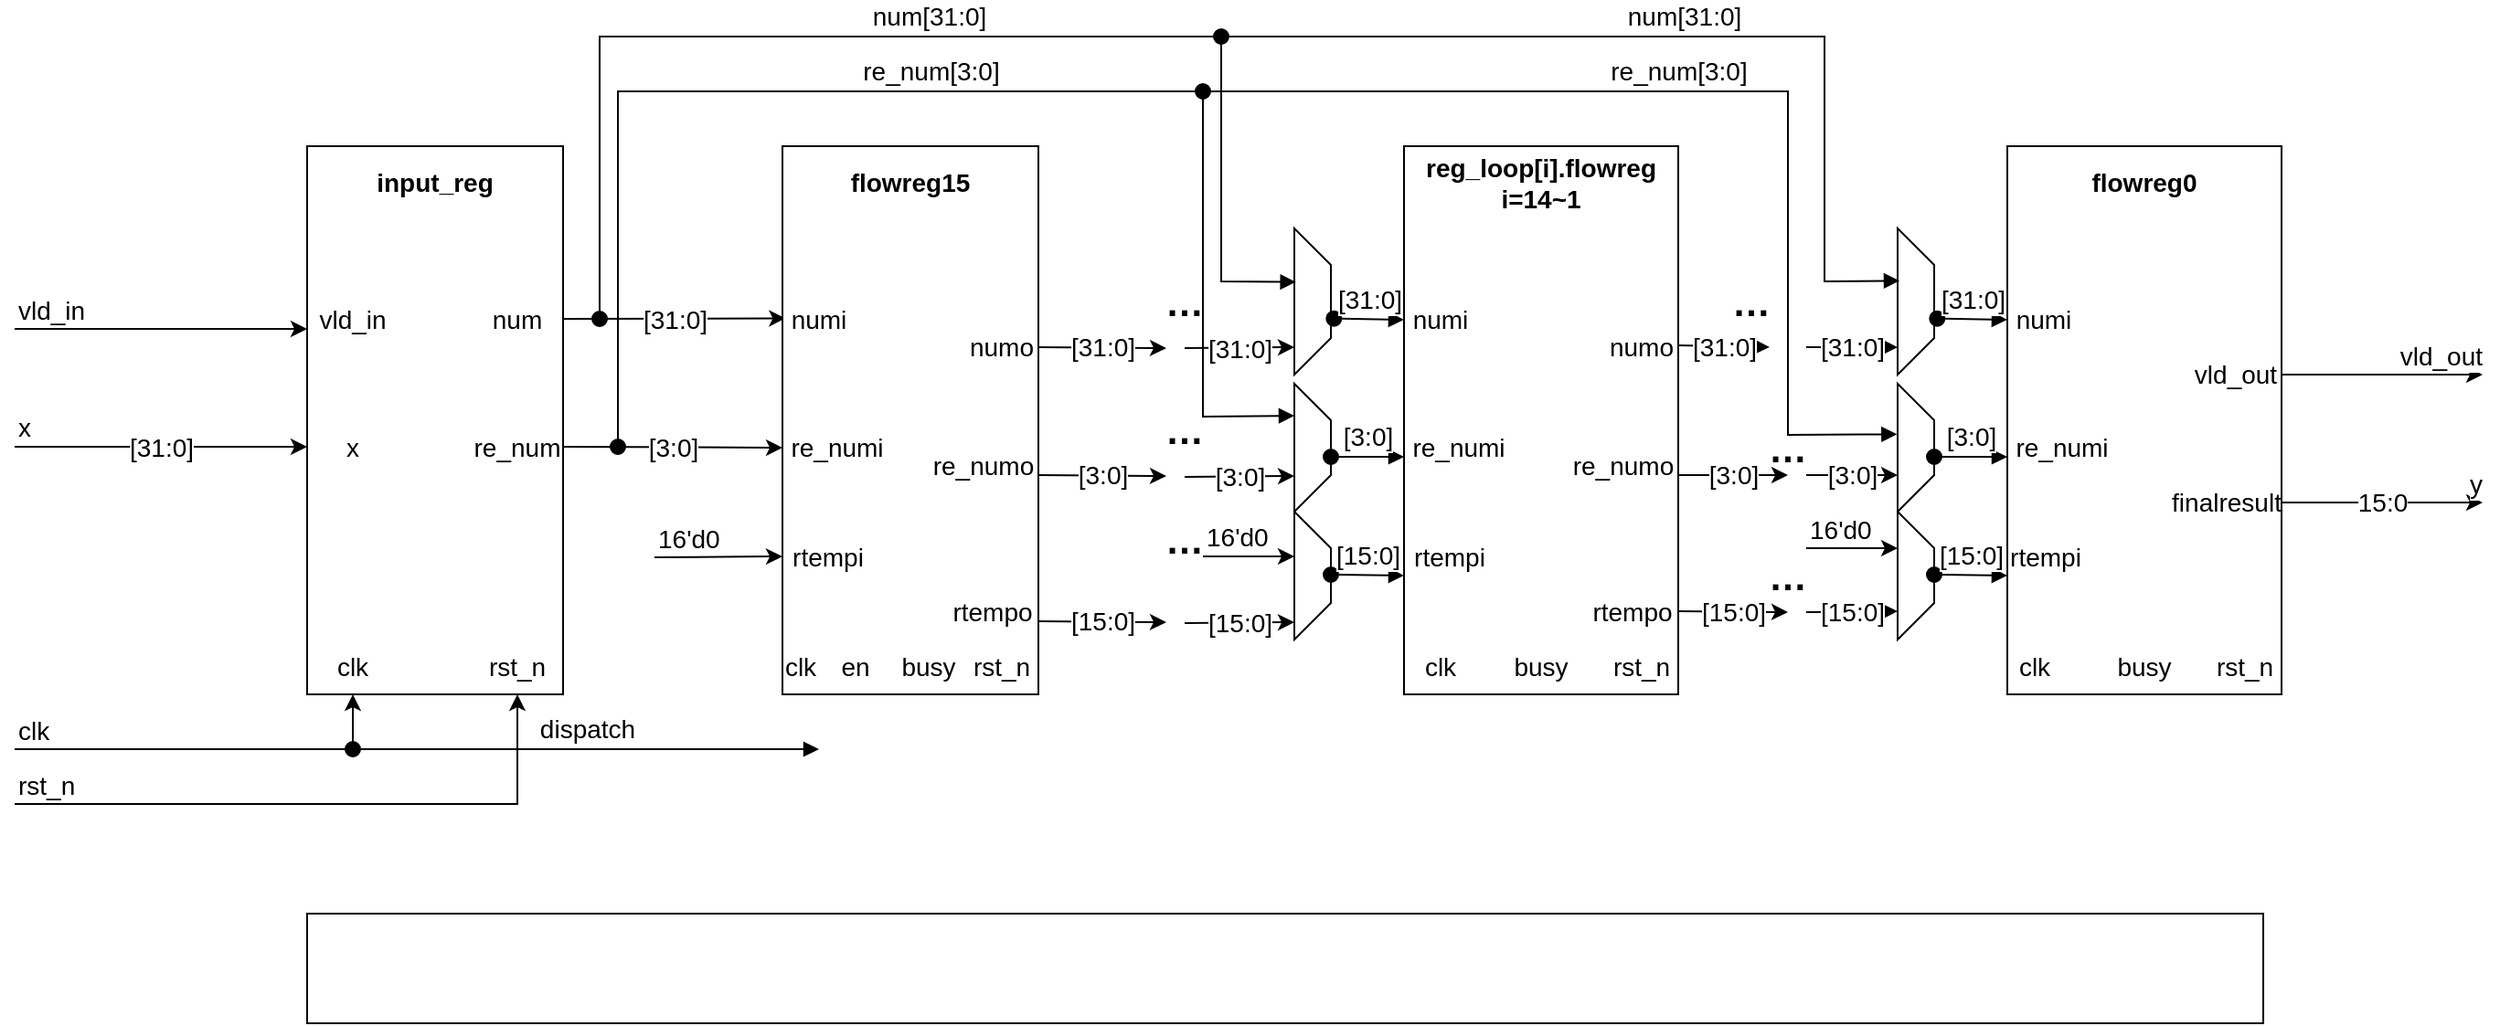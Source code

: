 <mxfile version="20.5.3" type="github">
  <diagram id="6UM_mQ-8TQhk4CjloPjo" name="第 1 页">
    <mxGraphModel dx="627" dy="429" grid="1" gridSize="10" guides="1" tooltips="1" connect="1" arrows="1" fold="1" page="1" pageScale="1" pageWidth="827" pageHeight="1169" math="0" shadow="0">
      <root>
        <mxCell id="0" />
        <mxCell id="1" parent="0" />
        <mxCell id="tsMORkh10g2GEG3-gYEs-1" value="" style="rounded=0;whiteSpace=wrap;html=1;" vertex="1" parent="1">
          <mxGeometry x="260" y="100" width="140" height="300" as="geometry" />
        </mxCell>
        <mxCell id="tsMORkh10g2GEG3-gYEs-2" value="&lt;b&gt;&lt;font style=&quot;font-size: 14px;&quot;&gt;input_reg&lt;/font&gt;&lt;/b&gt;" style="text;html=1;strokeColor=none;fillColor=none;align=center;verticalAlign=middle;whiteSpace=wrap;rounded=0;" vertex="1" parent="1">
          <mxGeometry x="295" y="100" width="70" height="40" as="geometry" />
        </mxCell>
        <mxCell id="tsMORkh10g2GEG3-gYEs-3" value="clk" style="text;html=1;strokeColor=none;fillColor=none;align=center;verticalAlign=middle;whiteSpace=wrap;rounded=0;fontSize=14;" vertex="1" parent="1">
          <mxGeometry x="260" y="370" width="50" height="30" as="geometry" />
        </mxCell>
        <mxCell id="tsMORkh10g2GEG3-gYEs-4" value="rst_n" style="text;html=1;strokeColor=none;fillColor=none;align=center;verticalAlign=middle;whiteSpace=wrap;rounded=0;fontSize=14;" vertex="1" parent="1">
          <mxGeometry x="350" y="370" width="50" height="30" as="geometry" />
        </mxCell>
        <mxCell id="tsMORkh10g2GEG3-gYEs-5" value="vld_in" style="text;html=1;strokeColor=none;fillColor=none;align=center;verticalAlign=middle;whiteSpace=wrap;rounded=0;fontSize=14;" vertex="1" parent="1">
          <mxGeometry x="255" y="180" width="60" height="30" as="geometry" />
        </mxCell>
        <mxCell id="tsMORkh10g2GEG3-gYEs-6" value="x" style="text;html=1;strokeColor=none;fillColor=none;align=center;verticalAlign=middle;whiteSpace=wrap;rounded=0;fontSize=14;" vertex="1" parent="1">
          <mxGeometry x="255" y="250" width="60" height="30" as="geometry" />
        </mxCell>
        <mxCell id="tsMORkh10g2GEG3-gYEs-7" value="num" style="text;html=1;strokeColor=none;fillColor=none;align=center;verticalAlign=middle;whiteSpace=wrap;rounded=0;fontSize=14;" vertex="1" parent="1">
          <mxGeometry x="345" y="180" width="60" height="30" as="geometry" />
        </mxCell>
        <mxCell id="tsMORkh10g2GEG3-gYEs-8" value="re_num" style="text;html=1;strokeColor=none;fillColor=none;align=center;verticalAlign=middle;whiteSpace=wrap;rounded=0;fontSize=14;" vertex="1" parent="1">
          <mxGeometry x="345" y="250" width="60" height="30" as="geometry" />
        </mxCell>
        <mxCell id="tsMORkh10g2GEG3-gYEs-10" value="" style="endArrow=classic;html=1;rounded=0;fontSize=14;" edge="1" parent="1">
          <mxGeometry relative="1" as="geometry">
            <mxPoint x="100" y="200" as="sourcePoint" />
            <mxPoint x="260" y="200" as="targetPoint" />
          </mxGeometry>
        </mxCell>
        <mxCell id="tsMORkh10g2GEG3-gYEs-12" value="vld_in" style="edgeLabel;resizable=0;html=1;align=left;verticalAlign=bottom;fontSize=14;" connectable="0" vertex="1" parent="tsMORkh10g2GEG3-gYEs-10">
          <mxGeometry x="-1" relative="1" as="geometry" />
        </mxCell>
        <mxCell id="tsMORkh10g2GEG3-gYEs-14" value="" style="endArrow=classic;html=1;rounded=0;fontSize=14;" edge="1" parent="1">
          <mxGeometry relative="1" as="geometry">
            <mxPoint x="100" y="264.5" as="sourcePoint" />
            <mxPoint x="260" y="264.5" as="targetPoint" />
          </mxGeometry>
        </mxCell>
        <mxCell id="tsMORkh10g2GEG3-gYEs-15" value="[31:0]" style="edgeLabel;resizable=0;html=1;align=center;verticalAlign=middle;fontSize=14;" connectable="0" vertex="1" parent="tsMORkh10g2GEG3-gYEs-14">
          <mxGeometry relative="1" as="geometry" />
        </mxCell>
        <mxCell id="tsMORkh10g2GEG3-gYEs-16" value="x" style="edgeLabel;resizable=0;html=1;align=left;verticalAlign=bottom;fontSize=14;" connectable="0" vertex="1" parent="tsMORkh10g2GEG3-gYEs-14">
          <mxGeometry x="-1" relative="1" as="geometry" />
        </mxCell>
        <mxCell id="tsMORkh10g2GEG3-gYEs-17" value="" style="endArrow=classic;html=1;rounded=0;fontSize=14;entryX=0.012;entryY=0.314;entryDx=0;entryDy=0;entryPerimeter=0;" edge="1" parent="1" target="tsMORkh10g2GEG3-gYEs-21">
          <mxGeometry relative="1" as="geometry">
            <mxPoint x="400" y="194.5" as="sourcePoint" />
            <mxPoint x="500" y="194.5" as="targetPoint" />
          </mxGeometry>
        </mxCell>
        <mxCell id="tsMORkh10g2GEG3-gYEs-18" value="[31:0]" style="edgeLabel;resizable=0;html=1;align=center;verticalAlign=middle;fontSize=14;" connectable="0" vertex="1" parent="tsMORkh10g2GEG3-gYEs-17">
          <mxGeometry relative="1" as="geometry" />
        </mxCell>
        <mxCell id="tsMORkh10g2GEG3-gYEs-19" value="" style="endArrow=classic;html=1;rounded=0;fontSize=14;" edge="1" parent="1">
          <mxGeometry relative="1" as="geometry">
            <mxPoint x="400" y="264.5" as="sourcePoint" />
            <mxPoint x="520" y="265" as="targetPoint" />
          </mxGeometry>
        </mxCell>
        <mxCell id="tsMORkh10g2GEG3-gYEs-20" value="[3:0]" style="edgeLabel;resizable=0;html=1;align=center;verticalAlign=middle;fontSize=14;" connectable="0" vertex="1" parent="tsMORkh10g2GEG3-gYEs-19">
          <mxGeometry relative="1" as="geometry" />
        </mxCell>
        <mxCell id="tsMORkh10g2GEG3-gYEs-21" value="" style="rounded=0;whiteSpace=wrap;html=1;fontSize=14;" vertex="1" parent="1">
          <mxGeometry x="520" y="100" width="140" height="300" as="geometry" />
        </mxCell>
        <mxCell id="tsMORkh10g2GEG3-gYEs-22" value="&lt;span style=&quot;font-size: 14px;&quot;&gt;&lt;b&gt;flowreg15&lt;/b&gt;&lt;/span&gt;" style="text;html=1;strokeColor=none;fillColor=none;align=center;verticalAlign=middle;whiteSpace=wrap;rounded=0;" vertex="1" parent="1">
          <mxGeometry x="555" y="100" width="70" height="40" as="geometry" />
        </mxCell>
        <mxCell id="tsMORkh10g2GEG3-gYEs-23" value="clk" style="text;html=1;strokeColor=none;fillColor=none;align=center;verticalAlign=middle;whiteSpace=wrap;rounded=0;fontSize=14;" vertex="1" parent="1">
          <mxGeometry x="505" y="370" width="50" height="30" as="geometry" />
        </mxCell>
        <mxCell id="tsMORkh10g2GEG3-gYEs-24" value="rst_n" style="text;html=1;strokeColor=none;fillColor=none;align=center;verticalAlign=middle;whiteSpace=wrap;rounded=0;fontSize=14;" vertex="1" parent="1">
          <mxGeometry x="615" y="370" width="50" height="30" as="geometry" />
        </mxCell>
        <mxCell id="tsMORkh10g2GEG3-gYEs-25" value="en" style="text;html=1;strokeColor=none;fillColor=none;align=center;verticalAlign=middle;whiteSpace=wrap;rounded=0;fontSize=14;" vertex="1" parent="1">
          <mxGeometry x="530" y="370" width="60" height="30" as="geometry" />
        </mxCell>
        <mxCell id="tsMORkh10g2GEG3-gYEs-26" value="numi" style="text;html=1;strokeColor=none;fillColor=none;align=center;verticalAlign=middle;whiteSpace=wrap;rounded=0;fontSize=14;" vertex="1" parent="1">
          <mxGeometry x="510" y="180" width="60" height="30" as="geometry" />
        </mxCell>
        <mxCell id="tsMORkh10g2GEG3-gYEs-27" value="re_numi" style="text;html=1;strokeColor=none;fillColor=none;align=center;verticalAlign=middle;whiteSpace=wrap;rounded=0;fontSize=14;" vertex="1" parent="1">
          <mxGeometry x="520" y="250" width="60" height="30" as="geometry" />
        </mxCell>
        <mxCell id="tsMORkh10g2GEG3-gYEs-28" value="rtempi" style="text;html=1;strokeColor=none;fillColor=none;align=center;verticalAlign=middle;whiteSpace=wrap;rounded=0;fontSize=14;" vertex="1" parent="1">
          <mxGeometry x="515" y="310" width="60" height="30" as="geometry" />
        </mxCell>
        <mxCell id="tsMORkh10g2GEG3-gYEs-29" value="numo" style="text;html=1;strokeColor=none;fillColor=none;align=center;verticalAlign=middle;whiteSpace=wrap;rounded=0;fontSize=14;" vertex="1" parent="1">
          <mxGeometry x="610" y="195" width="60" height="30" as="geometry" />
        </mxCell>
        <mxCell id="tsMORkh10g2GEG3-gYEs-30" value="re_numo" style="text;html=1;strokeColor=none;fillColor=none;align=center;verticalAlign=middle;whiteSpace=wrap;rounded=0;fontSize=14;" vertex="1" parent="1">
          <mxGeometry x="600" y="260" width="60" height="30" as="geometry" />
        </mxCell>
        <mxCell id="tsMORkh10g2GEG3-gYEs-31" value="rtempo" style="text;html=1;strokeColor=none;fillColor=none;align=center;verticalAlign=middle;whiteSpace=wrap;rounded=0;fontSize=14;" vertex="1" parent="1">
          <mxGeometry x="605" y="340" width="60" height="30" as="geometry" />
        </mxCell>
        <mxCell id="tsMORkh10g2GEG3-gYEs-32" value="busy" style="text;html=1;strokeColor=none;fillColor=none;align=center;verticalAlign=middle;whiteSpace=wrap;rounded=0;fontSize=14;" vertex="1" parent="1">
          <mxGeometry x="570" y="370" width="60" height="30" as="geometry" />
        </mxCell>
        <mxCell id="tsMORkh10g2GEG3-gYEs-33" value="" style="endArrow=classic;html=1;rounded=0;fontSize=14;" edge="1" parent="1">
          <mxGeometry relative="1" as="geometry">
            <mxPoint x="450" y="325" as="sourcePoint" />
            <mxPoint x="520" y="324.5" as="targetPoint" />
          </mxGeometry>
        </mxCell>
        <mxCell id="tsMORkh10g2GEG3-gYEs-35" value="16&#39;d0" style="edgeLabel;resizable=0;html=1;align=left;verticalAlign=bottom;fontSize=14;" connectable="0" vertex="1" parent="tsMORkh10g2GEG3-gYEs-33">
          <mxGeometry x="-1" relative="1" as="geometry" />
        </mxCell>
        <mxCell id="tsMORkh10g2GEG3-gYEs-36" value="" style="rounded=0;whiteSpace=wrap;html=1;fontSize=14;" vertex="1" parent="1">
          <mxGeometry x="860" y="100" width="150" height="300" as="geometry" />
        </mxCell>
        <mxCell id="tsMORkh10g2GEG3-gYEs-37" value="&lt;span style=&quot;font-size: 14px;&quot;&gt;&lt;b&gt;reg_loop[i].flowreg&lt;br&gt;i=14~1&lt;br&gt;&lt;/b&gt;&lt;/span&gt;" style="text;html=1;strokeColor=none;fillColor=none;align=center;verticalAlign=middle;whiteSpace=wrap;rounded=0;" vertex="1" parent="1">
          <mxGeometry x="900" y="100" width="70" height="40" as="geometry" />
        </mxCell>
        <mxCell id="tsMORkh10g2GEG3-gYEs-38" value="clk" style="text;html=1;strokeColor=none;fillColor=none;align=center;verticalAlign=middle;whiteSpace=wrap;rounded=0;fontSize=14;" vertex="1" parent="1">
          <mxGeometry x="855" y="370" width="50" height="30" as="geometry" />
        </mxCell>
        <mxCell id="tsMORkh10g2GEG3-gYEs-39" value="busy" style="text;html=1;strokeColor=none;fillColor=none;align=center;verticalAlign=middle;whiteSpace=wrap;rounded=0;fontSize=14;" vertex="1" parent="1">
          <mxGeometry x="905" y="370" width="60" height="30" as="geometry" />
        </mxCell>
        <mxCell id="tsMORkh10g2GEG3-gYEs-40" value="rst_n" style="text;html=1;strokeColor=none;fillColor=none;align=center;verticalAlign=middle;whiteSpace=wrap;rounded=0;fontSize=14;" vertex="1" parent="1">
          <mxGeometry x="965" y="370" width="50" height="30" as="geometry" />
        </mxCell>
        <mxCell id="tsMORkh10g2GEG3-gYEs-41" value="numi" style="text;html=1;strokeColor=none;fillColor=none;align=center;verticalAlign=middle;whiteSpace=wrap;rounded=0;fontSize=14;" vertex="1" parent="1">
          <mxGeometry x="850" y="180" width="60" height="30" as="geometry" />
        </mxCell>
        <mxCell id="tsMORkh10g2GEG3-gYEs-42" value="re_numi" style="text;html=1;strokeColor=none;fillColor=none;align=center;verticalAlign=middle;whiteSpace=wrap;rounded=0;fontSize=14;" vertex="1" parent="1">
          <mxGeometry x="860" y="250" width="60" height="30" as="geometry" />
        </mxCell>
        <mxCell id="tsMORkh10g2GEG3-gYEs-43" value="rtempi" style="text;html=1;strokeColor=none;fillColor=none;align=center;verticalAlign=middle;whiteSpace=wrap;rounded=0;fontSize=14;" vertex="1" parent="1">
          <mxGeometry x="855" y="310" width="60" height="30" as="geometry" />
        </mxCell>
        <mxCell id="tsMORkh10g2GEG3-gYEs-44" value="numo" style="text;html=1;strokeColor=none;fillColor=none;align=center;verticalAlign=middle;whiteSpace=wrap;rounded=0;fontSize=14;" vertex="1" parent="1">
          <mxGeometry x="960" y="195" width="60" height="30" as="geometry" />
        </mxCell>
        <mxCell id="tsMORkh10g2GEG3-gYEs-45" value="re_numo" style="text;html=1;strokeColor=none;fillColor=none;align=center;verticalAlign=middle;whiteSpace=wrap;rounded=0;fontSize=14;" vertex="1" parent="1">
          <mxGeometry x="950" y="260" width="60" height="30" as="geometry" />
        </mxCell>
        <mxCell id="tsMORkh10g2GEG3-gYEs-46" value="rtempo" style="text;html=1;strokeColor=none;fillColor=none;align=center;verticalAlign=middle;whiteSpace=wrap;rounded=0;fontSize=14;" vertex="1" parent="1">
          <mxGeometry x="955" y="340" width="60" height="30" as="geometry" />
        </mxCell>
        <mxCell id="tsMORkh10g2GEG3-gYEs-47" value="" style="endArrow=classic;html=1;rounded=0;fontSize=14;" edge="1" parent="1">
          <mxGeometry relative="1" as="geometry">
            <mxPoint x="660" y="210" as="sourcePoint" />
            <mxPoint x="730" y="210.5" as="targetPoint" />
          </mxGeometry>
        </mxCell>
        <mxCell id="tsMORkh10g2GEG3-gYEs-48" value="[31:0]" style="edgeLabel;resizable=0;html=1;align=center;verticalAlign=middle;fontSize=14;" connectable="0" vertex="1" parent="tsMORkh10g2GEG3-gYEs-47">
          <mxGeometry relative="1" as="geometry" />
        </mxCell>
        <mxCell id="tsMORkh10g2GEG3-gYEs-49" value="" style="endArrow=classic;html=1;rounded=0;fontSize=14;" edge="1" parent="1">
          <mxGeometry relative="1" as="geometry">
            <mxPoint x="660" y="280" as="sourcePoint" />
            <mxPoint x="730" y="280.5" as="targetPoint" />
          </mxGeometry>
        </mxCell>
        <mxCell id="tsMORkh10g2GEG3-gYEs-50" value="[3:0]" style="edgeLabel;resizable=0;html=1;align=center;verticalAlign=middle;fontSize=14;" connectable="0" vertex="1" parent="tsMORkh10g2GEG3-gYEs-49">
          <mxGeometry relative="1" as="geometry" />
        </mxCell>
        <mxCell id="tsMORkh10g2GEG3-gYEs-51" value="" style="endArrow=classic;html=1;rounded=0;fontSize=14;" edge="1" parent="1">
          <mxGeometry relative="1" as="geometry">
            <mxPoint x="660" y="360" as="sourcePoint" />
            <mxPoint x="730" y="360.5" as="targetPoint" />
          </mxGeometry>
        </mxCell>
        <mxCell id="tsMORkh10g2GEG3-gYEs-52" value="[15:0]" style="edgeLabel;resizable=0;html=1;align=center;verticalAlign=middle;fontSize=14;" connectable="0" vertex="1" parent="tsMORkh10g2GEG3-gYEs-51">
          <mxGeometry relative="1" as="geometry" />
        </mxCell>
        <mxCell id="tsMORkh10g2GEG3-gYEs-59" value="&lt;b&gt;&lt;font style=&quot;font-size: 21px;&quot;&gt;…&lt;/font&gt;&lt;/b&gt;" style="text;html=1;strokeColor=none;fillColor=none;align=center;verticalAlign=middle;whiteSpace=wrap;rounded=0;fontSize=14;" vertex="1" parent="1">
          <mxGeometry x="710" y="170" width="60" height="30" as="geometry" />
        </mxCell>
        <mxCell id="tsMORkh10g2GEG3-gYEs-60" value="&lt;b&gt;&lt;font style=&quot;font-size: 21px;&quot;&gt;…&lt;/font&gt;&lt;/b&gt;" style="text;html=1;strokeColor=none;fillColor=none;align=center;verticalAlign=middle;whiteSpace=wrap;rounded=0;fontSize=14;" vertex="1" parent="1">
          <mxGeometry x="710" y="240" width="60" height="30" as="geometry" />
        </mxCell>
        <mxCell id="tsMORkh10g2GEG3-gYEs-61" value="&lt;b&gt;&lt;font style=&quot;font-size: 21px;&quot;&gt;…&lt;/font&gt;&lt;/b&gt;" style="text;html=1;strokeColor=none;fillColor=none;align=center;verticalAlign=middle;whiteSpace=wrap;rounded=0;fontSize=14;" vertex="1" parent="1">
          <mxGeometry x="710" y="300" width="60" height="30" as="geometry" />
        </mxCell>
        <mxCell id="tsMORkh10g2GEG3-gYEs-62" value="" style="endArrow=classic;html=1;rounded=0;fontSize=14;" edge="1" parent="1">
          <mxGeometry relative="1" as="geometry">
            <mxPoint x="1010" y="209" as="sourcePoint" />
            <mxPoint x="1060" y="210" as="targetPoint" />
          </mxGeometry>
        </mxCell>
        <mxCell id="tsMORkh10g2GEG3-gYEs-63" value="[31:0]" style="edgeLabel;resizable=0;html=1;align=center;verticalAlign=middle;fontSize=14;" connectable="0" vertex="1" parent="tsMORkh10g2GEG3-gYEs-62">
          <mxGeometry relative="1" as="geometry" />
        </mxCell>
        <mxCell id="tsMORkh10g2GEG3-gYEs-64" value="" style="endArrow=classic;html=1;rounded=0;fontSize=14;" edge="1" parent="1">
          <mxGeometry relative="1" as="geometry">
            <mxPoint x="1010" y="280" as="sourcePoint" />
            <mxPoint x="1070" y="280" as="targetPoint" />
          </mxGeometry>
        </mxCell>
        <mxCell id="tsMORkh10g2GEG3-gYEs-65" value="[3:0]" style="edgeLabel;resizable=0;html=1;align=center;verticalAlign=middle;fontSize=14;" connectable="0" vertex="1" parent="tsMORkh10g2GEG3-gYEs-64">
          <mxGeometry relative="1" as="geometry" />
        </mxCell>
        <mxCell id="tsMORkh10g2GEG3-gYEs-66" value="" style="endArrow=classic;html=1;rounded=0;fontSize=14;" edge="1" parent="1">
          <mxGeometry relative="1" as="geometry">
            <mxPoint x="1010" y="354.5" as="sourcePoint" />
            <mxPoint x="1070" y="355" as="targetPoint" />
          </mxGeometry>
        </mxCell>
        <mxCell id="tsMORkh10g2GEG3-gYEs-67" value="[15:0]" style="edgeLabel;resizable=0;html=1;align=center;verticalAlign=middle;fontSize=14;" connectable="0" vertex="1" parent="tsMORkh10g2GEG3-gYEs-66">
          <mxGeometry relative="1" as="geometry" />
        </mxCell>
        <mxCell id="tsMORkh10g2GEG3-gYEs-68" value="" style="rounded=0;whiteSpace=wrap;html=1;fontSize=14;" vertex="1" parent="1">
          <mxGeometry x="1190" y="100" width="150" height="300" as="geometry" />
        </mxCell>
        <mxCell id="tsMORkh10g2GEG3-gYEs-69" value="&lt;span style=&quot;font-size: 14px;&quot;&gt;&lt;b&gt;flowreg0&lt;/b&gt;&lt;/span&gt;" style="text;html=1;strokeColor=none;fillColor=none;align=center;verticalAlign=middle;whiteSpace=wrap;rounded=0;" vertex="1" parent="1">
          <mxGeometry x="1230" y="100" width="70" height="40" as="geometry" />
        </mxCell>
        <mxCell id="tsMORkh10g2GEG3-gYEs-70" value="clk" style="text;html=1;strokeColor=none;fillColor=none;align=center;verticalAlign=middle;whiteSpace=wrap;rounded=0;fontSize=14;" vertex="1" parent="1">
          <mxGeometry x="1180" y="370" width="50" height="30" as="geometry" />
        </mxCell>
        <mxCell id="tsMORkh10g2GEG3-gYEs-71" value="busy" style="text;html=1;strokeColor=none;fillColor=none;align=center;verticalAlign=middle;whiteSpace=wrap;rounded=0;fontSize=14;" vertex="1" parent="1">
          <mxGeometry x="1235" y="370" width="60" height="30" as="geometry" />
        </mxCell>
        <mxCell id="tsMORkh10g2GEG3-gYEs-72" value="rst_n" style="text;html=1;strokeColor=none;fillColor=none;align=center;verticalAlign=middle;whiteSpace=wrap;rounded=0;fontSize=14;" vertex="1" parent="1">
          <mxGeometry x="1295" y="370" width="50" height="30" as="geometry" />
        </mxCell>
        <mxCell id="tsMORkh10g2GEG3-gYEs-73" value="numi" style="text;html=1;strokeColor=none;fillColor=none;align=center;verticalAlign=middle;whiteSpace=wrap;rounded=0;fontSize=14;" vertex="1" parent="1">
          <mxGeometry x="1180" y="180" width="60" height="30" as="geometry" />
        </mxCell>
        <mxCell id="tsMORkh10g2GEG3-gYEs-74" value="re_numi" style="text;html=1;strokeColor=none;fillColor=none;align=center;verticalAlign=middle;whiteSpace=wrap;rounded=0;fontSize=14;" vertex="1" parent="1">
          <mxGeometry x="1190" y="250" width="60" height="30" as="geometry" />
        </mxCell>
        <mxCell id="tsMORkh10g2GEG3-gYEs-75" value="rtempi" style="text;html=1;strokeColor=none;fillColor=none;align=center;verticalAlign=middle;whiteSpace=wrap;rounded=0;fontSize=14;" vertex="1" parent="1">
          <mxGeometry x="1181" y="310" width="60" height="30" as="geometry" />
        </mxCell>
        <mxCell id="tsMORkh10g2GEG3-gYEs-76" value="vld_out" style="text;html=1;strokeColor=none;fillColor=none;align=center;verticalAlign=middle;whiteSpace=wrap;rounded=0;fontSize=14;" vertex="1" parent="1">
          <mxGeometry x="1285" y="210" width="60" height="30" as="geometry" />
        </mxCell>
        <mxCell id="tsMORkh10g2GEG3-gYEs-77" value="finalresult" style="text;html=1;strokeColor=none;fillColor=none;align=center;verticalAlign=middle;whiteSpace=wrap;rounded=0;fontSize=14;" vertex="1" parent="1">
          <mxGeometry x="1280" y="280" width="60" height="30" as="geometry" />
        </mxCell>
        <mxCell id="tsMORkh10g2GEG3-gYEs-86" value="&lt;b&gt;&lt;font style=&quot;font-size: 21px;&quot;&gt;…&lt;/font&gt;&lt;/b&gt;" style="text;html=1;strokeColor=none;fillColor=none;align=center;verticalAlign=middle;whiteSpace=wrap;rounded=0;fontSize=14;" vertex="1" parent="1">
          <mxGeometry x="1020" y="170" width="60" height="30" as="geometry" />
        </mxCell>
        <mxCell id="tsMORkh10g2GEG3-gYEs-87" value="&lt;b&gt;&lt;font style=&quot;font-size: 21px;&quot;&gt;…&lt;/font&gt;&lt;/b&gt;" style="text;html=1;strokeColor=none;fillColor=none;align=center;verticalAlign=middle;whiteSpace=wrap;rounded=0;fontSize=14;" vertex="1" parent="1">
          <mxGeometry x="1040" y="250" width="60" height="30" as="geometry" />
        </mxCell>
        <mxCell id="tsMORkh10g2GEG3-gYEs-88" value="&lt;b&gt;&lt;font style=&quot;font-size: 21px;&quot;&gt;…&lt;/font&gt;&lt;/b&gt;" style="text;html=1;strokeColor=none;fillColor=none;align=center;verticalAlign=middle;whiteSpace=wrap;rounded=0;fontSize=14;" vertex="1" parent="1">
          <mxGeometry x="1040" y="320" width="60" height="30" as="geometry" />
        </mxCell>
        <mxCell id="tsMORkh10g2GEG3-gYEs-95" value="" style="endArrow=classic;html=1;rounded=0;fontSize=21;" edge="1" parent="1">
          <mxGeometry relative="1" as="geometry">
            <mxPoint x="1340" y="225" as="sourcePoint" />
            <mxPoint x="1450" y="225" as="targetPoint" />
          </mxGeometry>
        </mxCell>
        <mxCell id="tsMORkh10g2GEG3-gYEs-98" value="vld_out" style="edgeLabel;resizable=0;html=1;align=right;verticalAlign=bottom;fontSize=14;" connectable="0" vertex="1" parent="tsMORkh10g2GEG3-gYEs-95">
          <mxGeometry x="1" relative="1" as="geometry" />
        </mxCell>
        <mxCell id="tsMORkh10g2GEG3-gYEs-99" value="" style="endArrow=classic;html=1;rounded=0;fontSize=14;" edge="1" parent="1">
          <mxGeometry relative="1" as="geometry">
            <mxPoint x="1340" y="295" as="sourcePoint" />
            <mxPoint x="1450" y="295" as="targetPoint" />
          </mxGeometry>
        </mxCell>
        <mxCell id="tsMORkh10g2GEG3-gYEs-100" value="15:0" style="edgeLabel;resizable=0;html=1;align=center;verticalAlign=middle;fontSize=14;" connectable="0" vertex="1" parent="tsMORkh10g2GEG3-gYEs-99">
          <mxGeometry relative="1" as="geometry" />
        </mxCell>
        <mxCell id="tsMORkh10g2GEG3-gYEs-102" value="y" style="edgeLabel;resizable=0;html=1;align=right;verticalAlign=bottom;fontSize=14;" connectable="0" vertex="1" parent="tsMORkh10g2GEG3-gYEs-99">
          <mxGeometry x="1" relative="1" as="geometry" />
        </mxCell>
        <mxCell id="tsMORkh10g2GEG3-gYEs-104" value="" style="shape=trapezoid;perimeter=trapezoidPerimeter;whiteSpace=wrap;html=1;fixedSize=1;fontSize=14;direction=south;" vertex="1" parent="1">
          <mxGeometry x="800" y="145" width="20" height="80" as="geometry" />
        </mxCell>
        <mxCell id="tsMORkh10g2GEG3-gYEs-105" value="" style="endArrow=classic;html=1;rounded=0;fontSize=14;" edge="1" parent="1">
          <mxGeometry relative="1" as="geometry">
            <mxPoint x="740" y="210.5" as="sourcePoint" />
            <mxPoint x="800" y="210" as="targetPoint" />
          </mxGeometry>
        </mxCell>
        <mxCell id="tsMORkh10g2GEG3-gYEs-106" value="[31:0]" style="edgeLabel;resizable=0;html=1;align=center;verticalAlign=middle;fontSize=14;" connectable="0" vertex="1" parent="tsMORkh10g2GEG3-gYEs-105">
          <mxGeometry relative="1" as="geometry" />
        </mxCell>
        <mxCell id="tsMORkh10g2GEG3-gYEs-107" value="num[31:0]" style="html=1;verticalAlign=bottom;startArrow=oval;startFill=1;endArrow=block;startSize=8;rounded=0;fontSize=14;entryX=0.367;entryY=0.958;entryDx=0;entryDy=0;entryPerimeter=0;" edge="1" parent="1" target="tsMORkh10g2GEG3-gYEs-104">
          <mxGeometry width="60" relative="1" as="geometry">
            <mxPoint x="420" y="194.5" as="sourcePoint" />
            <mxPoint x="760" y="160" as="targetPoint" />
            <Array as="points">
              <mxPoint x="420" y="40" />
              <mxPoint x="560" y="40" />
              <mxPoint x="760" y="40" />
              <mxPoint x="760" y="174" />
            </Array>
          </mxGeometry>
        </mxCell>
        <mxCell id="tsMORkh10g2GEG3-gYEs-109" value="[31:0]" style="html=1;verticalAlign=bottom;startArrow=oval;startFill=1;endArrow=block;startSize=8;rounded=0;fontSize=14;exitX=0.617;exitY=-0.083;exitDx=0;exitDy=0;exitPerimeter=0;" edge="1" parent="1" source="tsMORkh10g2GEG3-gYEs-104">
          <mxGeometry width="60" relative="1" as="geometry">
            <mxPoint x="830" y="194.5" as="sourcePoint" />
            <mxPoint x="860" y="195" as="targetPoint" />
          </mxGeometry>
        </mxCell>
        <mxCell id="tsMORkh10g2GEG3-gYEs-110" value="" style="shape=trapezoid;perimeter=trapezoidPerimeter;whiteSpace=wrap;html=1;fixedSize=1;fontSize=14;direction=south;" vertex="1" parent="1">
          <mxGeometry x="800" y="230" width="20" height="70" as="geometry" />
        </mxCell>
        <mxCell id="tsMORkh10g2GEG3-gYEs-111" value="" style="shape=trapezoid;perimeter=trapezoidPerimeter;whiteSpace=wrap;html=1;fixedSize=1;fontSize=14;direction=south;" vertex="1" parent="1">
          <mxGeometry x="800" y="300" width="20" height="70" as="geometry" />
        </mxCell>
        <mxCell id="tsMORkh10g2GEG3-gYEs-113" value="" style="endArrow=classic;html=1;rounded=0;fontSize=14;" edge="1" parent="1">
          <mxGeometry relative="1" as="geometry">
            <mxPoint x="740" y="281" as="sourcePoint" />
            <mxPoint x="800" y="280.5" as="targetPoint" />
          </mxGeometry>
        </mxCell>
        <mxCell id="tsMORkh10g2GEG3-gYEs-114" value="[3:0]" style="edgeLabel;resizable=0;html=1;align=center;verticalAlign=middle;fontSize=14;" connectable="0" vertex="1" parent="tsMORkh10g2GEG3-gYEs-113">
          <mxGeometry relative="1" as="geometry" />
        </mxCell>
        <mxCell id="tsMORkh10g2GEG3-gYEs-115" value="" style="endArrow=classic;html=1;rounded=0;fontSize=14;" edge="1" parent="1">
          <mxGeometry relative="1" as="geometry">
            <mxPoint x="740" y="361" as="sourcePoint" />
            <mxPoint x="800" y="360.5" as="targetPoint" />
          </mxGeometry>
        </mxCell>
        <mxCell id="tsMORkh10g2GEG3-gYEs-116" value="[15:0]" style="edgeLabel;resizable=0;html=1;align=center;verticalAlign=middle;fontSize=14;" connectable="0" vertex="1" parent="tsMORkh10g2GEG3-gYEs-115">
          <mxGeometry relative="1" as="geometry" />
        </mxCell>
        <mxCell id="tsMORkh10g2GEG3-gYEs-118" value="[3:0]" style="html=1;verticalAlign=bottom;startArrow=oval;startFill=1;endArrow=block;startSize=8;rounded=0;fontSize=14;" edge="1" parent="1">
          <mxGeometry width="60" relative="1" as="geometry">
            <mxPoint x="820" y="270" as="sourcePoint" />
            <mxPoint x="860" y="270" as="targetPoint" />
          </mxGeometry>
        </mxCell>
        <mxCell id="tsMORkh10g2GEG3-gYEs-119" value="[15:0]" style="html=1;verticalAlign=bottom;startArrow=oval;startFill=1;endArrow=block;startSize=8;rounded=0;fontSize=14;" edge="1" parent="1">
          <mxGeometry width="60" relative="1" as="geometry">
            <mxPoint x="820" y="334.5" as="sourcePoint" />
            <mxPoint x="860" y="335" as="targetPoint" />
          </mxGeometry>
        </mxCell>
        <mxCell id="tsMORkh10g2GEG3-gYEs-120" value="re_num[3:0]" style="html=1;verticalAlign=bottom;startArrow=oval;startFill=1;endArrow=block;startSize=8;rounded=0;fontSize=14;entryX=0.25;entryY=1;entryDx=0;entryDy=0;" edge="1" parent="1" target="tsMORkh10g2GEG3-gYEs-110">
          <mxGeometry x="-0.018" width="60" relative="1" as="geometry">
            <mxPoint x="430" y="264.5" as="sourcePoint" />
            <mxPoint x="750" y="230" as="targetPoint" />
            <Array as="points">
              <mxPoint x="430" y="70" />
              <mxPoint x="750" y="70" />
              <mxPoint x="750" y="248" />
            </Array>
            <mxPoint x="1" as="offset" />
          </mxGeometry>
        </mxCell>
        <mxCell id="tsMORkh10g2GEG3-gYEs-121" value="" style="endArrow=classic;html=1;rounded=0;fontSize=14;" edge="1" parent="1">
          <mxGeometry relative="1" as="geometry">
            <mxPoint x="750" y="324.5" as="sourcePoint" />
            <mxPoint x="800" y="324.5" as="targetPoint" />
          </mxGeometry>
        </mxCell>
        <mxCell id="tsMORkh10g2GEG3-gYEs-122" value="16&#39;d0" style="edgeLabel;resizable=0;html=1;align=left;verticalAlign=bottom;fontSize=14;" connectable="0" vertex="1" parent="tsMORkh10g2GEG3-gYEs-121">
          <mxGeometry x="-1" relative="1" as="geometry" />
        </mxCell>
        <mxCell id="tsMORkh10g2GEG3-gYEs-123" value="" style="shape=trapezoid;perimeter=trapezoidPerimeter;whiteSpace=wrap;html=1;fixedSize=1;fontSize=14;direction=south;" vertex="1" parent="1">
          <mxGeometry x="1130" y="145" width="20" height="80" as="geometry" />
        </mxCell>
        <mxCell id="tsMORkh10g2GEG3-gYEs-124" value="[31:0]" style="html=1;verticalAlign=bottom;startArrow=oval;startFill=1;endArrow=block;startSize=8;rounded=0;fontSize=14;exitX=0.617;exitY=-0.083;exitDx=0;exitDy=0;exitPerimeter=0;" edge="1" parent="1" source="tsMORkh10g2GEG3-gYEs-123">
          <mxGeometry width="60" relative="1" as="geometry">
            <mxPoint x="1160" y="194.5" as="sourcePoint" />
            <mxPoint x="1190" y="195" as="targetPoint" />
          </mxGeometry>
        </mxCell>
        <mxCell id="tsMORkh10g2GEG3-gYEs-125" value="" style="shape=trapezoid;perimeter=trapezoidPerimeter;whiteSpace=wrap;html=1;fixedSize=1;fontSize=14;direction=south;" vertex="1" parent="1">
          <mxGeometry x="1130" y="230" width="20" height="70" as="geometry" />
        </mxCell>
        <mxCell id="tsMORkh10g2GEG3-gYEs-126" value="" style="shape=trapezoid;perimeter=trapezoidPerimeter;whiteSpace=wrap;html=1;fixedSize=1;fontSize=14;direction=south;" vertex="1" parent="1">
          <mxGeometry x="1130" y="300" width="20" height="70" as="geometry" />
        </mxCell>
        <mxCell id="tsMORkh10g2GEG3-gYEs-127" value="[3:0]" style="html=1;verticalAlign=bottom;startArrow=oval;startFill=1;endArrow=block;startSize=8;rounded=0;fontSize=14;" edge="1" parent="1">
          <mxGeometry width="60" relative="1" as="geometry">
            <mxPoint x="1150" y="270" as="sourcePoint" />
            <mxPoint x="1190" y="270" as="targetPoint" />
          </mxGeometry>
        </mxCell>
        <mxCell id="tsMORkh10g2GEG3-gYEs-128" value="[15:0]" style="html=1;verticalAlign=bottom;startArrow=oval;startFill=1;endArrow=block;startSize=8;rounded=0;fontSize=14;" edge="1" parent="1">
          <mxGeometry width="60" relative="1" as="geometry">
            <mxPoint x="1150" y="334.5" as="sourcePoint" />
            <mxPoint x="1190" y="335" as="targetPoint" />
          </mxGeometry>
        </mxCell>
        <mxCell id="tsMORkh10g2GEG3-gYEs-129" value="" style="endArrow=classic;html=1;rounded=0;fontSize=14;" edge="1" parent="1">
          <mxGeometry relative="1" as="geometry">
            <mxPoint x="1080" y="355" as="sourcePoint" />
            <mxPoint x="1130" y="354.5" as="targetPoint" />
          </mxGeometry>
        </mxCell>
        <mxCell id="tsMORkh10g2GEG3-gYEs-130" value="[15:0]" style="edgeLabel;resizable=0;html=1;align=center;verticalAlign=middle;fontSize=14;" connectable="0" vertex="1" parent="tsMORkh10g2GEG3-gYEs-129">
          <mxGeometry relative="1" as="geometry" />
        </mxCell>
        <mxCell id="tsMORkh10g2GEG3-gYEs-131" value="" style="endArrow=classic;html=1;rounded=0;fontSize=14;" edge="1" parent="1">
          <mxGeometry relative="1" as="geometry">
            <mxPoint x="1080" y="320" as="sourcePoint" />
            <mxPoint x="1130" y="320" as="targetPoint" />
          </mxGeometry>
        </mxCell>
        <mxCell id="tsMORkh10g2GEG3-gYEs-132" value="16&#39;d0" style="edgeLabel;resizable=0;html=1;align=left;verticalAlign=bottom;fontSize=14;" connectable="0" vertex="1" parent="tsMORkh10g2GEG3-gYEs-131">
          <mxGeometry x="-1" relative="1" as="geometry" />
        </mxCell>
        <mxCell id="tsMORkh10g2GEG3-gYEs-133" value="" style="endArrow=classic;html=1;rounded=0;fontSize=14;" edge="1" parent="1">
          <mxGeometry relative="1" as="geometry">
            <mxPoint x="1080" y="280" as="sourcePoint" />
            <mxPoint x="1130" y="280" as="targetPoint" />
          </mxGeometry>
        </mxCell>
        <mxCell id="tsMORkh10g2GEG3-gYEs-134" value="[3:0]" style="edgeLabel;resizable=0;html=1;align=center;verticalAlign=middle;fontSize=14;" connectable="0" vertex="1" parent="tsMORkh10g2GEG3-gYEs-133">
          <mxGeometry relative="1" as="geometry" />
        </mxCell>
        <mxCell id="tsMORkh10g2GEG3-gYEs-135" value="" style="endArrow=classic;html=1;rounded=0;fontSize=14;" edge="1" parent="1">
          <mxGeometry relative="1" as="geometry">
            <mxPoint x="1080" y="210" as="sourcePoint" />
            <mxPoint x="1130" y="210" as="targetPoint" />
          </mxGeometry>
        </mxCell>
        <mxCell id="tsMORkh10g2GEG3-gYEs-136" value="[31:0]" style="edgeLabel;resizable=0;html=1;align=center;verticalAlign=middle;fontSize=14;" connectable="0" vertex="1" parent="tsMORkh10g2GEG3-gYEs-135">
          <mxGeometry relative="1" as="geometry" />
        </mxCell>
        <mxCell id="tsMORkh10g2GEG3-gYEs-137" value="num[31:0]" style="html=1;verticalAlign=bottom;startArrow=oval;startFill=1;endArrow=block;startSize=8;rounded=0;fontSize=14;entryX=0.358;entryY=0.95;entryDx=0;entryDy=0;entryPerimeter=0;" edge="1" parent="1" target="tsMORkh10g2GEG3-gYEs-123">
          <mxGeometry width="60" relative="1" as="geometry">
            <mxPoint x="760" y="40" as="sourcePoint" />
            <mxPoint x="1090" y="160" as="targetPoint" />
            <Array as="points">
              <mxPoint x="1090" y="40" />
              <mxPoint x="1090" y="174" />
            </Array>
          </mxGeometry>
        </mxCell>
        <mxCell id="tsMORkh10g2GEG3-gYEs-138" value="re_num[3:0]" style="html=1;verticalAlign=bottom;startArrow=oval;startFill=1;endArrow=block;startSize=8;rounded=0;fontSize=14;entryX=0.395;entryY=1.017;entryDx=0;entryDy=0;entryPerimeter=0;" edge="1" parent="1" target="tsMORkh10g2GEG3-gYEs-125">
          <mxGeometry x="-0.084" width="60" relative="1" as="geometry">
            <mxPoint x="750" y="70" as="sourcePoint" />
            <mxPoint x="1070" y="150" as="targetPoint" />
            <Array as="points">
              <mxPoint x="1070" y="70" />
              <mxPoint x="1070" y="258" />
            </Array>
            <mxPoint as="offset" />
          </mxGeometry>
        </mxCell>
        <mxCell id="tsMORkh10g2GEG3-gYEs-139" value="" style="rounded=0;whiteSpace=wrap;html=1;fontSize=14;" vertex="1" parent="1">
          <mxGeometry x="260" y="520" width="1070" height="60" as="geometry" />
        </mxCell>
        <mxCell id="tsMORkh10g2GEG3-gYEs-143" value="" style="endArrow=classic;html=1;rounded=0;fontSize=14;entryX=0.5;entryY=1;entryDx=0;entryDy=0;" edge="1" parent="1" target="tsMORkh10g2GEG3-gYEs-3">
          <mxGeometry relative="1" as="geometry">
            <mxPoint x="100" y="430" as="sourcePoint" />
            <mxPoint x="260" y="430" as="targetPoint" />
            <Array as="points">
              <mxPoint x="285" y="430" />
            </Array>
          </mxGeometry>
        </mxCell>
        <mxCell id="tsMORkh10g2GEG3-gYEs-145" value="clk" style="edgeLabel;resizable=0;html=1;align=left;verticalAlign=bottom;fontSize=14;" connectable="0" vertex="1" parent="tsMORkh10g2GEG3-gYEs-143">
          <mxGeometry x="-1" relative="1" as="geometry" />
        </mxCell>
        <mxCell id="tsMORkh10g2GEG3-gYEs-146" value="" style="endArrow=classic;html=1;rounded=0;fontSize=14;entryX=0.5;entryY=1;entryDx=0;entryDy=0;" edge="1" parent="1" target="tsMORkh10g2GEG3-gYEs-4">
          <mxGeometry relative="1" as="geometry">
            <mxPoint x="100" y="460" as="sourcePoint" />
            <mxPoint x="380" y="460" as="targetPoint" />
            <Array as="points">
              <mxPoint x="375" y="460" />
            </Array>
          </mxGeometry>
        </mxCell>
        <mxCell id="tsMORkh10g2GEG3-gYEs-148" value="rst_n" style="edgeLabel;resizable=0;html=1;align=left;verticalAlign=bottom;fontSize=14;" connectable="0" vertex="1" parent="tsMORkh10g2GEG3-gYEs-146">
          <mxGeometry x="-1" relative="1" as="geometry" />
        </mxCell>
        <mxCell id="tsMORkh10g2GEG3-gYEs-149" value="dispatch" style="html=1;verticalAlign=bottom;startArrow=oval;startFill=1;endArrow=block;startSize=8;rounded=0;fontSize=14;" edge="1" parent="1">
          <mxGeometry width="60" relative="1" as="geometry">
            <mxPoint x="285" y="430" as="sourcePoint" />
            <mxPoint x="540" y="430" as="targetPoint" />
            <Array as="points">
              <mxPoint x="510" y="430" />
            </Array>
          </mxGeometry>
        </mxCell>
      </root>
    </mxGraphModel>
  </diagram>
</mxfile>
